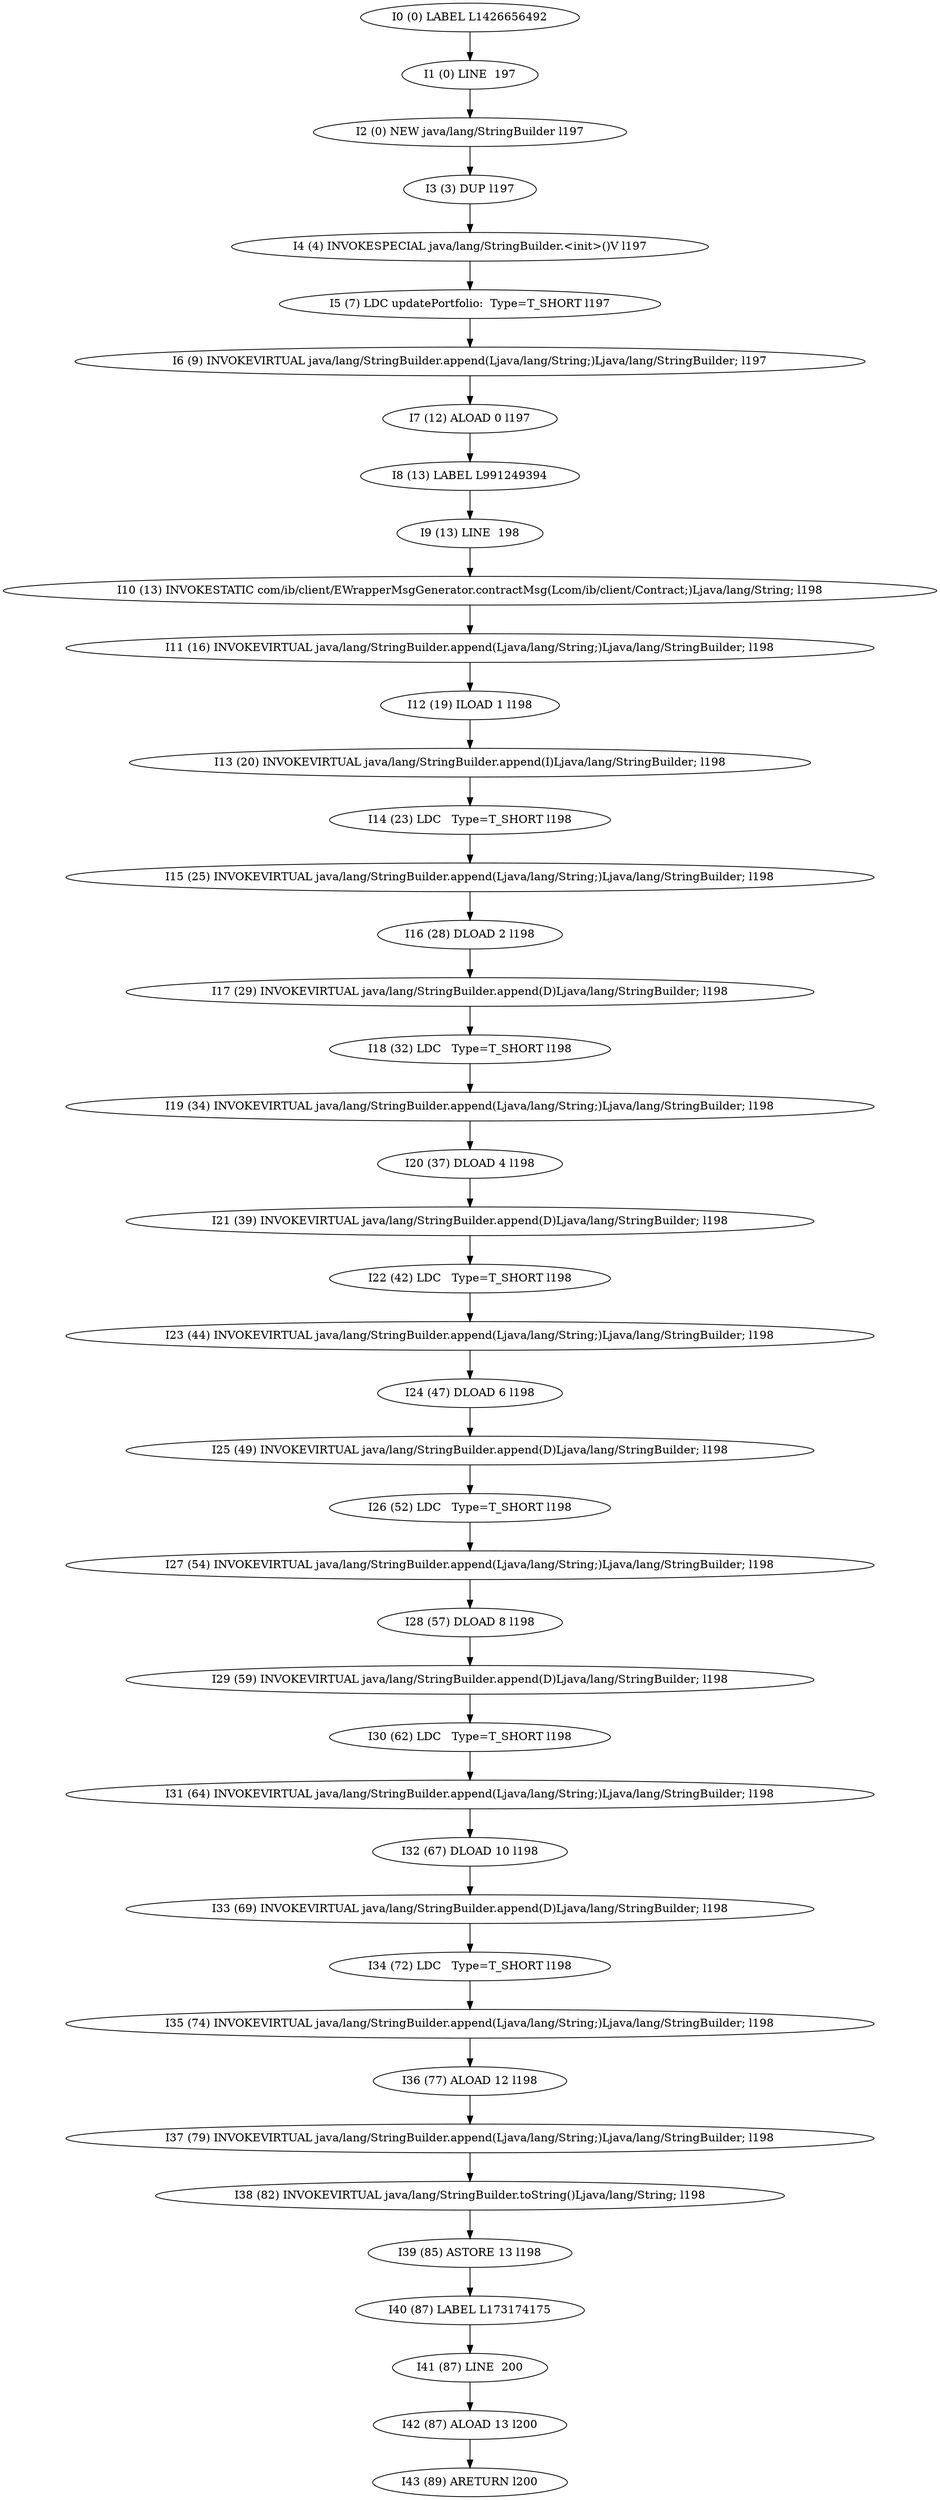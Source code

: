 digraph G {
  1 [ label="I0 (0) LABEL L1426656492" ];
  2 [ label="I1 (0) LINE  197" ];
  3 [ label="I2 (0) NEW java/lang/StringBuilder l197" ];
  4 [ label="I3 (3) DUP l197" ];
  5 [ label="I4 (4) INVOKESPECIAL java/lang/StringBuilder.<init>()V l197" ];
  6 [ label="I5 (7) LDC updatePortfolio:  Type=T_SHORT l197" ];
  7 [ label="I6 (9) INVOKEVIRTUAL java/lang/StringBuilder.append(Ljava/lang/String;)Ljava/lang/StringBuilder; l197" ];
  8 [ label="I7 (12) ALOAD 0 l197" ];
  9 [ label="I8 (13) LABEL L991249394" ];
  10 [ label="I9 (13) LINE  198" ];
  11 [ label="I10 (13) INVOKESTATIC com/ib/client/EWrapperMsgGenerator.contractMsg(Lcom/ib/client/Contract;)Ljava/lang/String; l198" ];
  12 [ label="I11 (16) INVOKEVIRTUAL java/lang/StringBuilder.append(Ljava/lang/String;)Ljava/lang/StringBuilder; l198" ];
  13 [ label="I12 (19) ILOAD 1 l198" ];
  14 [ label="I13 (20) INVOKEVIRTUAL java/lang/StringBuilder.append(I)Ljava/lang/StringBuilder; l198" ];
  15 [ label="I14 (23) LDC   Type=T_SHORT l198" ];
  16 [ label="I15 (25) INVOKEVIRTUAL java/lang/StringBuilder.append(Ljava/lang/String;)Ljava/lang/StringBuilder; l198" ];
  17 [ label="I16 (28) DLOAD 2 l198" ];
  18 [ label="I17 (29) INVOKEVIRTUAL java/lang/StringBuilder.append(D)Ljava/lang/StringBuilder; l198" ];
  19 [ label="I18 (32) LDC   Type=T_SHORT l198" ];
  20 [ label="I19 (34) INVOKEVIRTUAL java/lang/StringBuilder.append(Ljava/lang/String;)Ljava/lang/StringBuilder; l198" ];
  21 [ label="I20 (37) DLOAD 4 l198" ];
  22 [ label="I21 (39) INVOKEVIRTUAL java/lang/StringBuilder.append(D)Ljava/lang/StringBuilder; l198" ];
  23 [ label="I22 (42) LDC   Type=T_SHORT l198" ];
  24 [ label="I23 (44) INVOKEVIRTUAL java/lang/StringBuilder.append(Ljava/lang/String;)Ljava/lang/StringBuilder; l198" ];
  25 [ label="I24 (47) DLOAD 6 l198" ];
  26 [ label="I25 (49) INVOKEVIRTUAL java/lang/StringBuilder.append(D)Ljava/lang/StringBuilder; l198" ];
  27 [ label="I26 (52) LDC   Type=T_SHORT l198" ];
  28 [ label="I27 (54) INVOKEVIRTUAL java/lang/StringBuilder.append(Ljava/lang/String;)Ljava/lang/StringBuilder; l198" ];
  29 [ label="I28 (57) DLOAD 8 l198" ];
  30 [ label="I29 (59) INVOKEVIRTUAL java/lang/StringBuilder.append(D)Ljava/lang/StringBuilder; l198" ];
  31 [ label="I30 (62) LDC   Type=T_SHORT l198" ];
  32 [ label="I31 (64) INVOKEVIRTUAL java/lang/StringBuilder.append(Ljava/lang/String;)Ljava/lang/StringBuilder; l198" ];
  33 [ label="I32 (67) DLOAD 10 l198" ];
  34 [ label="I33 (69) INVOKEVIRTUAL java/lang/StringBuilder.append(D)Ljava/lang/StringBuilder; l198" ];
  35 [ label="I34 (72) LDC   Type=T_SHORT l198" ];
  36 [ label="I35 (74) INVOKEVIRTUAL java/lang/StringBuilder.append(Ljava/lang/String;)Ljava/lang/StringBuilder; l198" ];
  37 [ label="I36 (77) ALOAD 12 l198" ];
  38 [ label="I37 (79) INVOKEVIRTUAL java/lang/StringBuilder.append(Ljava/lang/String;)Ljava/lang/StringBuilder; l198" ];
  39 [ label="I38 (82) INVOKEVIRTUAL java/lang/StringBuilder.toString()Ljava/lang/String; l198" ];
  40 [ label="I39 (85) ASTORE 13 l198" ];
  41 [ label="I40 (87) LABEL L173174175" ];
  42 [ label="I41 (87) LINE  200" ];
  43 [ label="I42 (87) ALOAD 13 l200" ];
  44 [ label="I43 (89) ARETURN l200" ];
  1 -> 2 [ label="" ];
  2 -> 3 [ label="" ];
  3 -> 4 [ label="" ];
  4 -> 5 [ label="" ];
  5 -> 6 [ label="" ];
  6 -> 7 [ label="" ];
  7 -> 8 [ label="" ];
  8 -> 9 [ label="" ];
  9 -> 10 [ label="" ];
  10 -> 11 [ label="" ];
  11 -> 12 [ label="" ];
  12 -> 13 [ label="" ];
  13 -> 14 [ label="" ];
  14 -> 15 [ label="" ];
  15 -> 16 [ label="" ];
  16 -> 17 [ label="" ];
  17 -> 18 [ label="" ];
  18 -> 19 [ label="" ];
  19 -> 20 [ label="" ];
  20 -> 21 [ label="" ];
  21 -> 22 [ label="" ];
  22 -> 23 [ label="" ];
  23 -> 24 [ label="" ];
  24 -> 25 [ label="" ];
  25 -> 26 [ label="" ];
  26 -> 27 [ label="" ];
  27 -> 28 [ label="" ];
  28 -> 29 [ label="" ];
  29 -> 30 [ label="" ];
  30 -> 31 [ label="" ];
  31 -> 32 [ label="" ];
  32 -> 33 [ label="" ];
  33 -> 34 [ label="" ];
  34 -> 35 [ label="" ];
  35 -> 36 [ label="" ];
  36 -> 37 [ label="" ];
  37 -> 38 [ label="" ];
  38 -> 39 [ label="" ];
  39 -> 40 [ label="" ];
  40 -> 41 [ label="" ];
  41 -> 42 [ label="" ];
  42 -> 43 [ label="" ];
  43 -> 44 [ label="" ];
}
